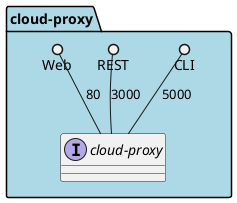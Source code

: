 @startuml

package "cloud-proxy" #lightblue {
    interface "cloud-proxy" {

    }
    CLI ()-- "cloud-proxy" : 5000
    REST ()-- "cloud-proxy" : 3000
    Web ()-- "cloud-proxy" : 80
}


@enduml
